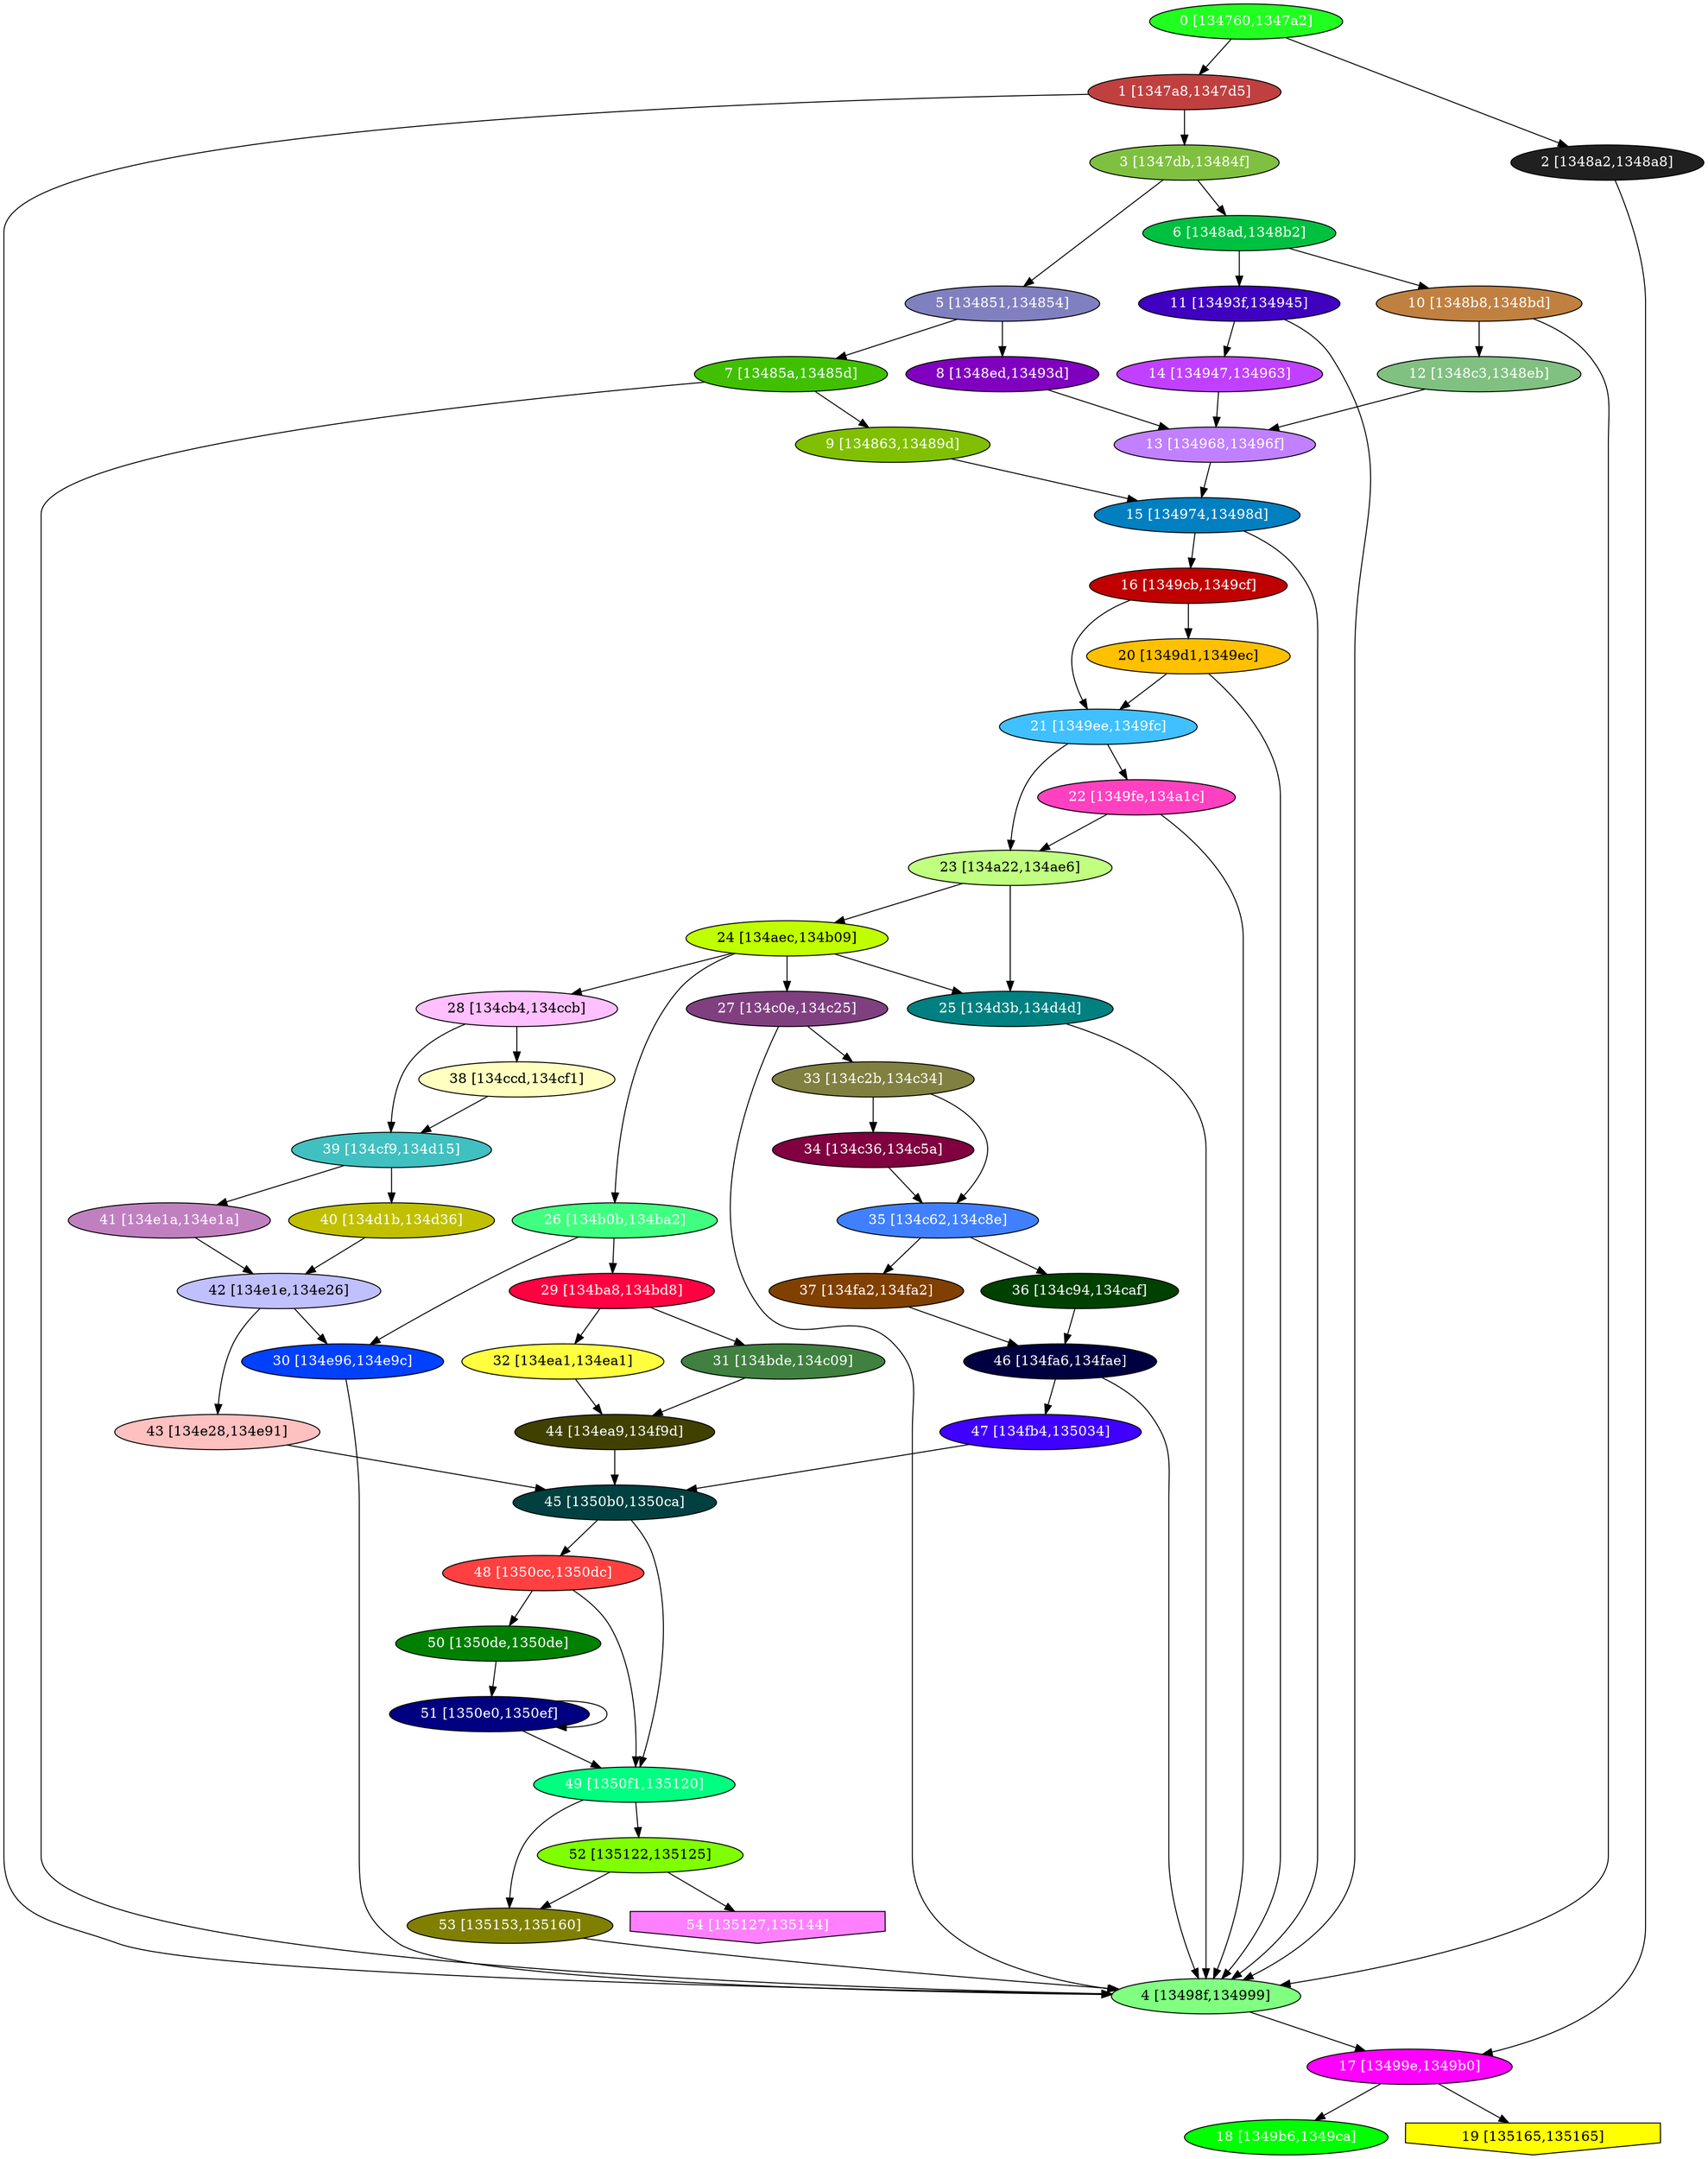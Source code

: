 diGraph libnss3{
	libnss3_0  [style=filled fillcolor="#20FF20" fontcolor="#ffffff" shape=oval label="0 [134760,1347a2]"]
	libnss3_1  [style=filled fillcolor="#C04040" fontcolor="#ffffff" shape=oval label="1 [1347a8,1347d5]"]
	libnss3_2  [style=filled fillcolor="#202020" fontcolor="#ffffff" shape=oval label="2 [1348a2,1348a8]"]
	libnss3_3  [style=filled fillcolor="#80C040" fontcolor="#ffffff" shape=oval label="3 [1347db,13484f]"]
	libnss3_4  [style=filled fillcolor="#80FF80" fontcolor="#000000" shape=oval label="4 [13498f,134999]"]
	libnss3_5  [style=filled fillcolor="#8080C0" fontcolor="#ffffff" shape=oval label="5 [134851,134854]"]
	libnss3_6  [style=filled fillcolor="#00C040" fontcolor="#ffffff" shape=oval label="6 [1348ad,1348b2]"]
	libnss3_7  [style=filled fillcolor="#40C000" fontcolor="#ffffff" shape=oval label="7 [13485a,13485d]"]
	libnss3_8  [style=filled fillcolor="#8000C0" fontcolor="#ffffff" shape=oval label="8 [1348ed,13493d]"]
	libnss3_9  [style=filled fillcolor="#80C000" fontcolor="#ffffff" shape=oval label="9 [134863,13489d]"]
	libnss3_a  [style=filled fillcolor="#C08040" fontcolor="#ffffff" shape=oval label="10 [1348b8,1348bd]"]
	libnss3_b  [style=filled fillcolor="#4000C0" fontcolor="#ffffff" shape=oval label="11 [13493f,134945]"]
	libnss3_c  [style=filled fillcolor="#80C080" fontcolor="#ffffff" shape=oval label="12 [1348c3,1348eb]"]
	libnss3_d  [style=filled fillcolor="#C080FF" fontcolor="#ffffff" shape=oval label="13 [134968,13496f]"]
	libnss3_e  [style=filled fillcolor="#C040FF" fontcolor="#ffffff" shape=oval label="14 [134947,134963]"]
	libnss3_f  [style=filled fillcolor="#0080C0" fontcolor="#ffffff" shape=oval label="15 [134974,13498d]"]
	libnss3_10  [style=filled fillcolor="#C00000" fontcolor="#ffffff" shape=oval label="16 [1349cb,1349cf]"]
	libnss3_11  [style=filled fillcolor="#FF00FF" fontcolor="#ffffff" shape=oval label="17 [13499e,1349b0]"]
	libnss3_12  [style=filled fillcolor="#00FF00" fontcolor="#ffffff" shape=oval label="18 [1349b6,1349ca]"]
	libnss3_13  [style=filled fillcolor="#FFFF00" fontcolor="#000000" shape=invhouse label="19 [135165,135165]"]
	libnss3_14  [style=filled fillcolor="#FFC000" fontcolor="#000000" shape=oval label="20 [1349d1,1349ec]"]
	libnss3_15  [style=filled fillcolor="#40C0FF" fontcolor="#ffffff" shape=oval label="21 [1349ee,1349fc]"]
	libnss3_16  [style=filled fillcolor="#FF40C0" fontcolor="#ffffff" shape=oval label="22 [1349fe,134a1c]"]
	libnss3_17  [style=filled fillcolor="#C0FF80" fontcolor="#000000" shape=oval label="23 [134a22,134ae6]"]
	libnss3_18  [style=filled fillcolor="#C0FF00" fontcolor="#000000" shape=oval label="24 [134aec,134b09]"]
	libnss3_19  [style=filled fillcolor="#008080" fontcolor="#ffffff" shape=oval label="25 [134d3b,134d4d]"]
	libnss3_1a  [style=filled fillcolor="#40FF80" fontcolor="#ffffff" shape=oval label="26 [134b0b,134ba2]"]
	libnss3_1b  [style=filled fillcolor="#804080" fontcolor="#ffffff" shape=oval label="27 [134c0e,134c25]"]
	libnss3_1c  [style=filled fillcolor="#FFC0FF" fontcolor="#000000" shape=oval label="28 [134cb4,134ccb]"]
	libnss3_1d  [style=filled fillcolor="#FF0040" fontcolor="#ffffff" shape=oval label="29 [134ba8,134bd8]"]
	libnss3_1e  [style=filled fillcolor="#0040FF" fontcolor="#ffffff" shape=oval label="30 [134e96,134e9c]"]
	libnss3_1f  [style=filled fillcolor="#408040" fontcolor="#ffffff" shape=oval label="31 [134bde,134c09]"]
	libnss3_20  [style=filled fillcolor="#FFFF40" fontcolor="#000000" shape=oval label="32 [134ea1,134ea1]"]
	libnss3_21  [style=filled fillcolor="#808040" fontcolor="#ffffff" shape=oval label="33 [134c2b,134c34]"]
	libnss3_22  [style=filled fillcolor="#800040" fontcolor="#ffffff" shape=oval label="34 [134c36,134c5a]"]
	libnss3_23  [style=filled fillcolor="#4080FF" fontcolor="#ffffff" shape=oval label="35 [134c62,134c8e]"]
	libnss3_24  [style=filled fillcolor="#004000" fontcolor="#ffffff" shape=oval label="36 [134c94,134caf]"]
	libnss3_25  [style=filled fillcolor="#804000" fontcolor="#ffffff" shape=oval label="37 [134fa2,134fa2]"]
	libnss3_26  [style=filled fillcolor="#FFFFC0" fontcolor="#000000" shape=oval label="38 [134ccd,134cf1]"]
	libnss3_27  [style=filled fillcolor="#40C0C0" fontcolor="#ffffff" shape=oval label="39 [134cf9,134d15]"]
	libnss3_28  [style=filled fillcolor="#C0C000" fontcolor="#ffffff" shape=oval label="40 [134d1b,134d36]"]
	libnss3_29  [style=filled fillcolor="#C080C0" fontcolor="#ffffff" shape=oval label="41 [134e1a,134e1a]"]
	libnss3_2a  [style=filled fillcolor="#C0C0FF" fontcolor="#000000" shape=oval label="42 [134e1e,134e26]"]
	libnss3_2b  [style=filled fillcolor="#FFC0C0" fontcolor="#000000" shape=oval label="43 [134e28,134e91]"]
	libnss3_2c  [style=filled fillcolor="#404000" fontcolor="#ffffff" shape=oval label="44 [134ea9,134f9d]"]
	libnss3_2d  [style=filled fillcolor="#004040" fontcolor="#ffffff" shape=oval label="45 [1350b0,1350ca]"]
	libnss3_2e  [style=filled fillcolor="#000040" fontcolor="#ffffff" shape=oval label="46 [134fa6,134fae]"]
	libnss3_2f  [style=filled fillcolor="#4000FF" fontcolor="#ffffff" shape=oval label="47 [134fb4,135034]"]
	libnss3_30  [style=filled fillcolor="#FF4040" fontcolor="#ffffff" shape=oval label="48 [1350cc,1350dc]"]
	libnss3_31  [style=filled fillcolor="#00FF80" fontcolor="#ffffff" shape=oval label="49 [1350f1,135120]"]
	libnss3_32  [style=filled fillcolor="#008000" fontcolor="#ffffff" shape=oval label="50 [1350de,1350de]"]
	libnss3_33  [style=filled fillcolor="#000080" fontcolor="#ffffff" shape=oval label="51 [1350e0,1350ef]"]
	libnss3_34  [style=filled fillcolor="#80FF00" fontcolor="#000000" shape=oval label="52 [135122,135125]"]
	libnss3_35  [style=filled fillcolor="#808000" fontcolor="#ffffff" shape=oval label="53 [135153,135160]"]
	libnss3_36  [style=filled fillcolor="#FF80FF" fontcolor="#ffffff" shape=invhouse label="54 [135127,135144]"]

	libnss3_0 -> libnss3_1
	libnss3_0 -> libnss3_2
	libnss3_1 -> libnss3_3
	libnss3_1 -> libnss3_4
	libnss3_2 -> libnss3_11
	libnss3_3 -> libnss3_5
	libnss3_3 -> libnss3_6
	libnss3_4 -> libnss3_11
	libnss3_5 -> libnss3_7
	libnss3_5 -> libnss3_8
	libnss3_6 -> libnss3_a
	libnss3_6 -> libnss3_b
	libnss3_7 -> libnss3_4
	libnss3_7 -> libnss3_9
	libnss3_8 -> libnss3_d
	libnss3_9 -> libnss3_f
	libnss3_a -> libnss3_4
	libnss3_a -> libnss3_c
	libnss3_b -> libnss3_4
	libnss3_b -> libnss3_e
	libnss3_c -> libnss3_d
	libnss3_d -> libnss3_f
	libnss3_e -> libnss3_d
	libnss3_f -> libnss3_4
	libnss3_f -> libnss3_10
	libnss3_10 -> libnss3_14
	libnss3_10 -> libnss3_15
	libnss3_11 -> libnss3_12
	libnss3_11 -> libnss3_13
	libnss3_14 -> libnss3_4
	libnss3_14 -> libnss3_15
	libnss3_15 -> libnss3_16
	libnss3_15 -> libnss3_17
	libnss3_16 -> libnss3_4
	libnss3_16 -> libnss3_17
	libnss3_17 -> libnss3_18
	libnss3_17 -> libnss3_19
	libnss3_18 -> libnss3_19
	libnss3_18 -> libnss3_1a
	libnss3_18 -> libnss3_1b
	libnss3_18 -> libnss3_1c
	libnss3_19 -> libnss3_4
	libnss3_1a -> libnss3_1d
	libnss3_1a -> libnss3_1e
	libnss3_1b -> libnss3_4
	libnss3_1b -> libnss3_21
	libnss3_1c -> libnss3_26
	libnss3_1c -> libnss3_27
	libnss3_1d -> libnss3_1f
	libnss3_1d -> libnss3_20
	libnss3_1e -> libnss3_4
	libnss3_1f -> libnss3_2c
	libnss3_20 -> libnss3_2c
	libnss3_21 -> libnss3_22
	libnss3_21 -> libnss3_23
	libnss3_22 -> libnss3_23
	libnss3_23 -> libnss3_24
	libnss3_23 -> libnss3_25
	libnss3_24 -> libnss3_2e
	libnss3_25 -> libnss3_2e
	libnss3_26 -> libnss3_27
	libnss3_27 -> libnss3_28
	libnss3_27 -> libnss3_29
	libnss3_28 -> libnss3_2a
	libnss3_29 -> libnss3_2a
	libnss3_2a -> libnss3_1e
	libnss3_2a -> libnss3_2b
	libnss3_2b -> libnss3_2d
	libnss3_2c -> libnss3_2d
	libnss3_2d -> libnss3_30
	libnss3_2d -> libnss3_31
	libnss3_2e -> libnss3_4
	libnss3_2e -> libnss3_2f
	libnss3_2f -> libnss3_2d
	libnss3_30 -> libnss3_31
	libnss3_30 -> libnss3_32
	libnss3_31 -> libnss3_34
	libnss3_31 -> libnss3_35
	libnss3_32 -> libnss3_33
	libnss3_33 -> libnss3_31
	libnss3_33 -> libnss3_33
	libnss3_34 -> libnss3_35
	libnss3_34 -> libnss3_36
	libnss3_35 -> libnss3_4
}